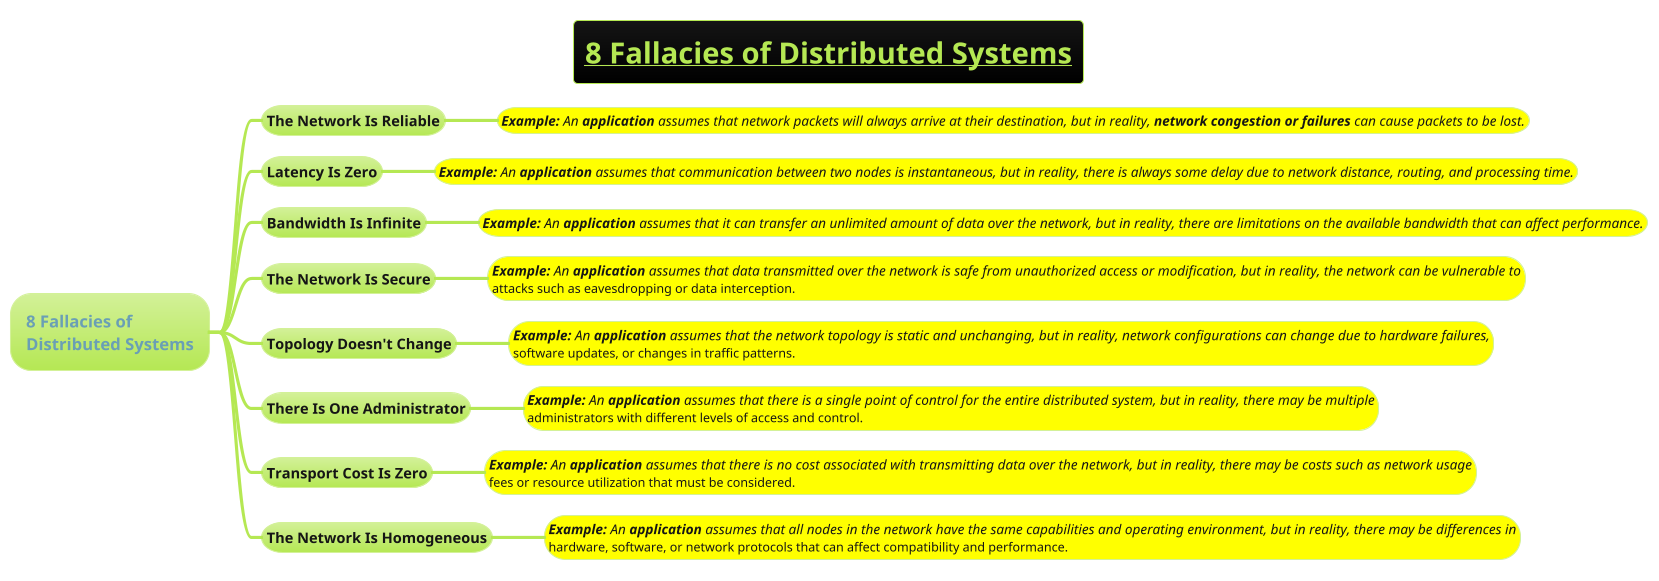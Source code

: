 @startmindmap
title = __8 Fallacies of Distributed Systems__
!theme hacker

* **8 Fallacies of** \n**Distributed Systems**
** **The Network Is Reliable**
***[#yellow] ====<size:13>**Example:** An **application** assumes that network packets will always arrive at their destination, but in reality, **network congestion or failures** can cause packets to be lost.
** Latency Is Zero
***[#yellow] ====<size:13>**Example:** An **application** assumes that communication between two nodes is instantaneous, but in reality, there is always some delay due to network distance, routing, and processing time.
** Bandwidth Is Infinite
***[#yellow] ====<size:13>**Example:** An **application** assumes that it can transfer an unlimited amount of data over the network, but in reality, there are limitations on the available bandwidth that can affect performance.
** **The Network Is Secure**
***[#yellow] ====<size:13>**Example:** An **application** assumes that data transmitted over the network is safe from unauthorized access or modification, but in reality, the network can be vulnerable to \nattacks such as eavesdropping or data interception.
** Topology Doesn't Change
***[#yellow] ====<size:13>**Example:** An **application** assumes that the network topology is static and unchanging, but in reality, network configurations can change due to hardware failures, \nsoftware updates, or changes in traffic patterns.
** **There Is One Administrator**
***[#yellow] ====<size:13>**Example:** An **application** assumes that there is a single point of control for the entire distributed system, but in reality, there may be multiple \nadministrators with different levels of access and control.
** Transport Cost Is Zero
***[#yellow] ====<size:13>**Example:** An **application** assumes that there is no cost associated with transmitting data over the network, but in reality, there may be costs such as network usage \nfees or resource utilization that must be considered.
** **The Network Is Homogeneous**
***[#yellow] ====<size:13>**Example:** An **application** assumes that all nodes in the network have the same capabilities and operating environment, but in reality, there may be differences in \nhardware, software, or network protocols that can affect compatibility and performance.
@endmindmap
